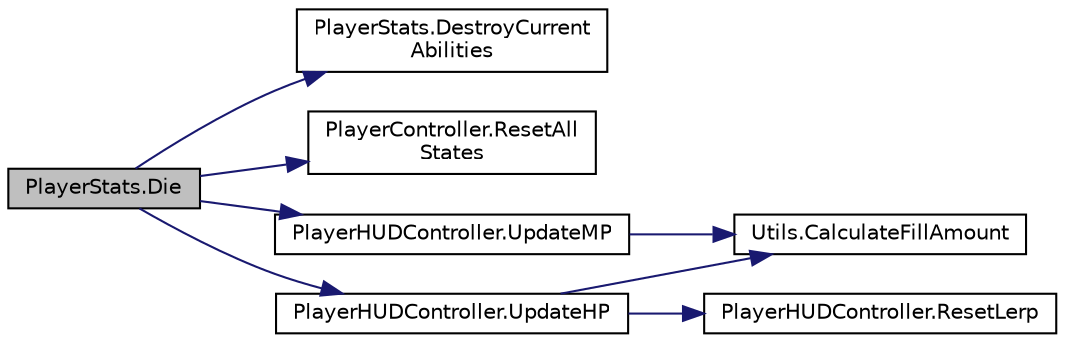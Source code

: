 digraph "PlayerStats.Die"
{
 // INTERACTIVE_SVG=YES
 // LATEX_PDF_SIZE
  bgcolor="transparent";
  edge [fontname="Helvetica",fontsize="10",labelfontname="Helvetica",labelfontsize="10"];
  node [fontname="Helvetica",fontsize="10",shape=record];
  rankdir="LR";
  Node1 [label="PlayerStats.Die",height=0.2,width=0.4,color="black", fillcolor="grey75", style="filled", fontcolor="black",tooltip="Function that implements what is done when this entity dies."];
  Node1 -> Node2 [color="midnightblue",fontsize="10",style="solid",fontname="Helvetica"];
  Node2 [label="PlayerStats.DestroyCurrent\lAbilities",height=0.2,width=0.4,color="black",URL="$class_player_stats.html#a620fe13f60352662681e10c7ee39d975",tooltip="We trigger this function when the player dies in order to destroy all the current player abilities ne..."];
  Node1 -> Node3 [color="midnightblue",fontsize="10",style="solid",fontname="Helvetica"];
  Node3 [label="PlayerController.ResetAll\lStates",height=0.2,width=0.4,color="black",URL="$class_player_controller.html#a8c6621b8c9485a47a092fd156404c45d",tooltip=" "];
  Node1 -> Node4 [color="midnightblue",fontsize="10",style="solid",fontname="Helvetica"];
  Node4 [label="PlayerHUDController.UpdateHP",height=0.2,width=0.4,color="black",URL="$class_player_h_u_d_controller.html#ab2461120d3cfef6e83b38062b1373e04",tooltip=" "];
  Node4 -> Node5 [color="midnightblue",fontsize="10",style="solid",fontname="Helvetica"];
  Node5 [label="Utils.CalculateFillAmount",height=0.2,width=0.4,color="black",URL="$class_utils.html#a459472171f68c903c975020cc5b02fee",tooltip="Calculates the actual normalized fill amount for the image."];
  Node4 -> Node6 [color="midnightblue",fontsize="10",style="solid",fontname="Helvetica"];
  Node6 [label="PlayerHUDController.ResetLerp",height=0.2,width=0.4,color="black",URL="$class_player_h_u_d_controller.html#ad2c7c75671ae997600550e725a75e136",tooltip=" "];
  Node1 -> Node7 [color="midnightblue",fontsize="10",style="solid",fontname="Helvetica"];
  Node7 [label="PlayerHUDController.UpdateMP",height=0.2,width=0.4,color="black",URL="$class_player_h_u_d_controller.html#a09d27238c0e659b8f98828367c7622ba",tooltip=" "];
  Node7 -> Node5 [color="midnightblue",fontsize="10",style="solid",fontname="Helvetica"];
}
